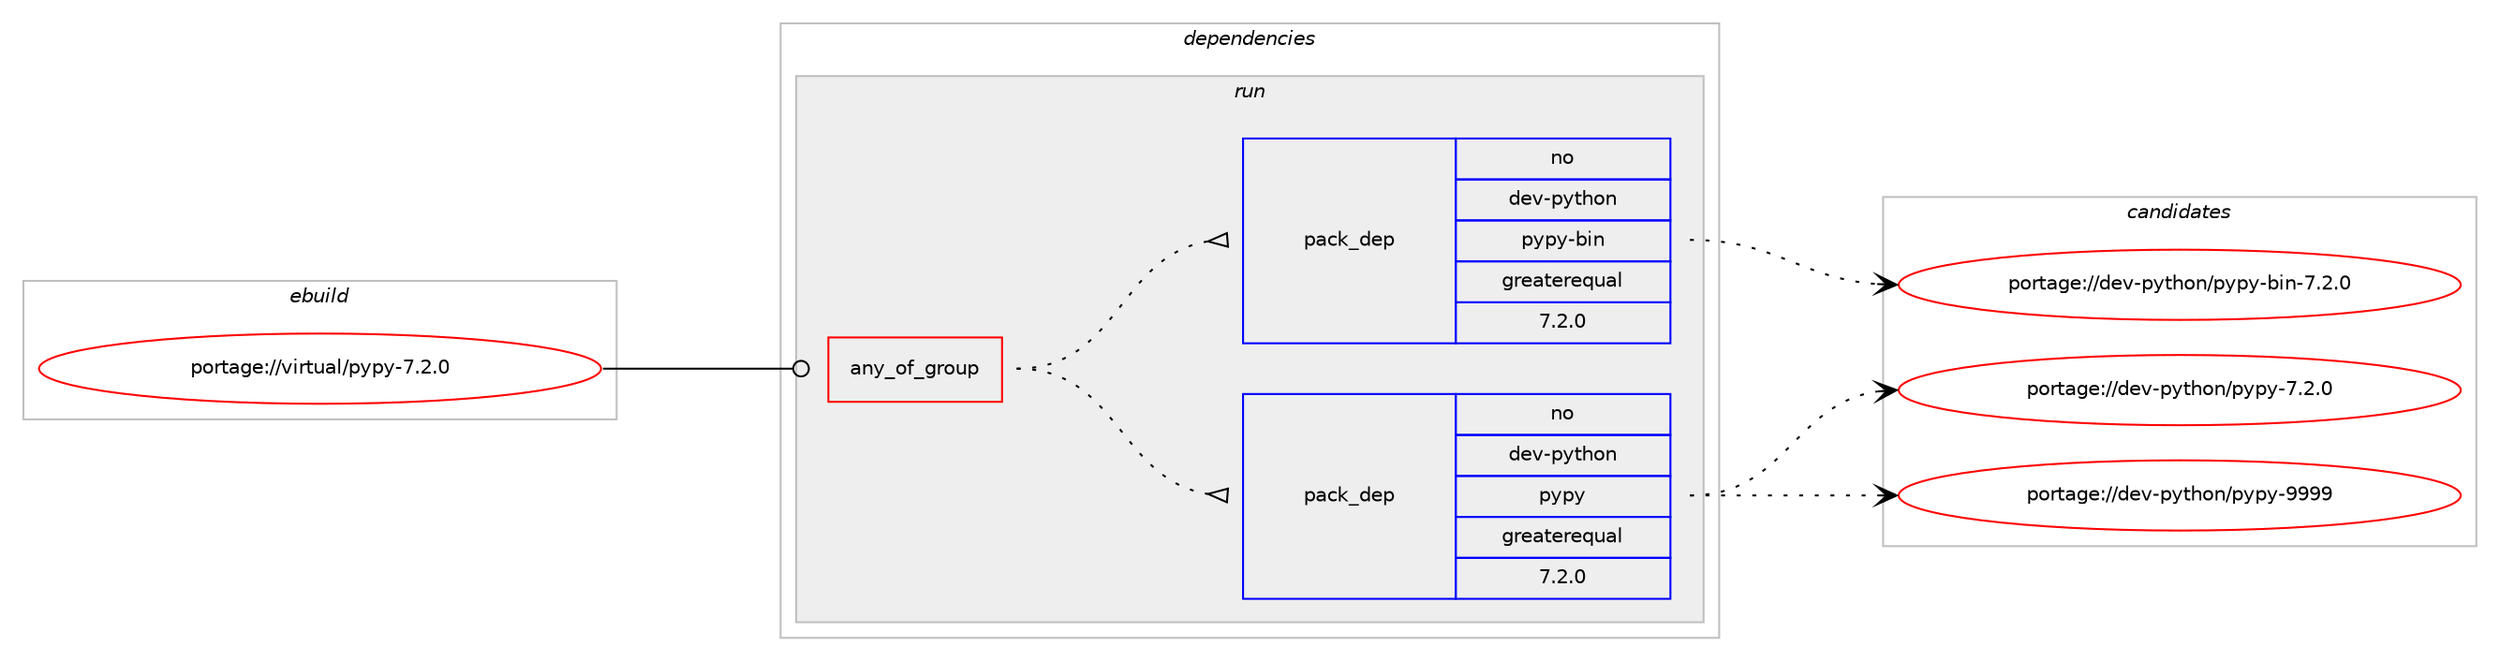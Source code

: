 digraph prolog {

# *************
# Graph options
# *************

newrank=true;
concentrate=true;
compound=true;
graph [rankdir=LR,fontname=Helvetica,fontsize=10,ranksep=1.5];#, ranksep=2.5, nodesep=0.2];
edge  [arrowhead=vee];
node  [fontname=Helvetica,fontsize=10];

# **********
# The ebuild
# **********

subgraph cluster_leftcol {
color=gray;
rank=same;
label=<<i>ebuild</i>>;
id [label="portage://virtual/pypy-7.2.0", color=red, width=4, href="../virtual/pypy-7.2.0.svg"];
}

# ****************
# The dependencies
# ****************

subgraph cluster_midcol {
color=gray;
label=<<i>dependencies</i>>;
subgraph cluster_compile {
fillcolor="#eeeeee";
style=filled;
label=<<i>compile</i>>;
}
subgraph cluster_compileandrun {
fillcolor="#eeeeee";
style=filled;
label=<<i>compile and run</i>>;
}
subgraph cluster_run {
fillcolor="#eeeeee";
style=filled;
label=<<i>run</i>>;
subgraph any7410 {
dependency435807 [label=<<TABLE BORDER="0" CELLBORDER="1" CELLSPACING="0" CELLPADDING="4"><TR><TD CELLPADDING="10">any_of_group</TD></TR></TABLE>>, shape=none, color=red];subgraph pack323142 {
dependency435808 [label=<<TABLE BORDER="0" CELLBORDER="1" CELLSPACING="0" CELLPADDING="4" WIDTH="220"><TR><TD ROWSPAN="6" CELLPADDING="30">pack_dep</TD></TR><TR><TD WIDTH="110">no</TD></TR><TR><TD>dev-python</TD></TR><TR><TD>pypy</TD></TR><TR><TD>greaterequal</TD></TR><TR><TD>7.2.0</TD></TR></TABLE>>, shape=none, color=blue];
}
dependency435807:e -> dependency435808:w [weight=20,style="dotted",arrowhead="oinv"];
subgraph pack323143 {
dependency435809 [label=<<TABLE BORDER="0" CELLBORDER="1" CELLSPACING="0" CELLPADDING="4" WIDTH="220"><TR><TD ROWSPAN="6" CELLPADDING="30">pack_dep</TD></TR><TR><TD WIDTH="110">no</TD></TR><TR><TD>dev-python</TD></TR><TR><TD>pypy-bin</TD></TR><TR><TD>greaterequal</TD></TR><TR><TD>7.2.0</TD></TR></TABLE>>, shape=none, color=blue];
}
dependency435807:e -> dependency435809:w [weight=20,style="dotted",arrowhead="oinv"];
}
id:e -> dependency435807:w [weight=20,style="solid",arrowhead="odot"];
}
}

# **************
# The candidates
# **************

subgraph cluster_choices {
rank=same;
color=gray;
label=<<i>candidates</i>>;

subgraph choice323142 {
color=black;
nodesep=1;
choiceportage1001011184511212111610411111047112121112121455546504648 [label="portage://dev-python/pypy-7.2.0", color=red, width=4,href="../dev-python/pypy-7.2.0.svg"];
choiceportage10010111845112121116104111110471121211121214557575757 [label="portage://dev-python/pypy-9999", color=red, width=4,href="../dev-python/pypy-9999.svg"];
dependency435808:e -> choiceportage1001011184511212111610411111047112121112121455546504648:w [style=dotted,weight="100"];
dependency435808:e -> choiceportage10010111845112121116104111110471121211121214557575757:w [style=dotted,weight="100"];
}
subgraph choice323143 {
color=black;
nodesep=1;
choiceportage10010111845112121116104111110471121211121214598105110455546504648 [label="portage://dev-python/pypy-bin-7.2.0", color=red, width=4,href="../dev-python/pypy-bin-7.2.0.svg"];
dependency435809:e -> choiceportage10010111845112121116104111110471121211121214598105110455546504648:w [style=dotted,weight="100"];
}
}

}
